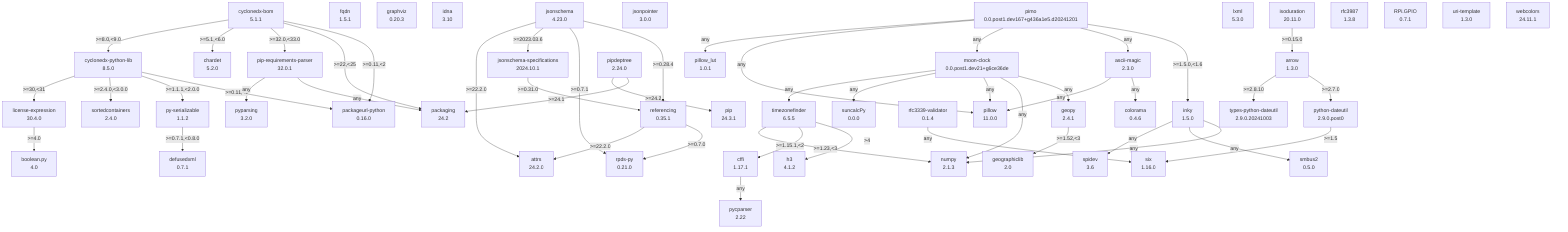 flowchart TD
    classDef missing stroke-dasharray: 5
    arrow["arrow\n1.3.0"]
    ascii-magic["ascii-magic\n2.3.0"]
    attrs["attrs\n24.2.0"]
    boolean-py["boolean.py\n4.0"]
    cffi["cffi\n1.17.1"]
    chardet["chardet\n5.2.0"]
    colorama["colorama\n0.4.6"]
    cyclonedx-bom["cyclonedx-bom\n5.1.1"]
    cyclonedx-python-lib["cyclonedx-python-lib\n8.5.0"]
    defusedxml["defusedxml\n0.7.1"]
    fqdn["fqdn\n1.5.1"]
    geographiclib["geographiclib\n2.0"]
    geopy["geopy\n2.4.1"]
    graphviz["graphviz\n0.20.3"]
    h3["h3\n4.1.2"]
    idna["idna\n3.10"]
    inky["inky\n1.5.0"]
    isoduration["isoduration\n20.11.0"]
    jsonpointer["jsonpointer\n3.0.0"]
    jsonschema-specifications["jsonschema-specifications\n2024.10.1"]
    jsonschema["jsonschema\n4.23.0"]
    license-expression["license-expression\n30.4.0"]
    lxml["lxml\n5.3.0"]
    moon-clock["moon-clock\n0.0.post1.dev21+g6ce36de"]
    numpy["numpy\n2.1.3"]
    packageurl-python["packageurl-python\n0.16.0"]
    packaging["packaging\n24.2"]
    pillow-lut["pillow_lut\n1.0.1"]
    pillow["pillow\n11.0.0"]
    pimo["pimo\n0.0.post1.dev167+g436a1e5.d20241201"]
    pip-requirements-parser["pip-requirements-parser\n32.0.1"]
    pip["pip\n24.3.1"]
    pipdeptree["pipdeptree\n2.24.0"]
    py-serializable["py-serializable\n1.1.2"]
    pycparser["pycparser\n2.22"]
    pyparsing["pyparsing\n3.2.0"]
    python-dateutil["python-dateutil\n2.9.0.post0"]
    referencing["referencing\n0.35.1"]
    rfc3339-validator["rfc3339-validator\n0.1.4"]
    rfc3987["rfc3987\n1.3.8"]
    rpds-py["rpds-py\n0.21.0"]
    rpi-gpio["RPi.GPIO\n0.7.1"]
    six["six\n1.16.0"]
    smbus2["smbus2\n0.5.0"]
    sortedcontainers["sortedcontainers\n2.4.0"]
    spidev["spidev\n3.6"]
    suncalcpy["suncalcPy\n0.0.0"]
    timezonefinder["timezonefinder\n6.5.5"]
    types-python-dateutil["types-python-dateutil\n2.9.0.20241003"]
    uri-template["uri-template\n1.3.0"]
    webcolors["webcolors\n24.11.1"]
    arrow -- ">=2.7.0" --> python-dateutil
    arrow -- ">=2.8.10" --> types-python-dateutil
    ascii-magic -- "any" --> colorama
    ascii-magic -- "any" --> pillow
    cffi -- "any" --> pycparser
    cyclonedx-bom -- ">=0.11,<2" --> packageurl-python
    cyclonedx-bom -- ">=22,<25" --> packaging
    cyclonedx-bom -- ">=32.0,<33.0" --> pip-requirements-parser
    cyclonedx-bom -- ">=5.1,<6.0" --> chardet
    cyclonedx-bom -- ">=8.0,<9.0" --> cyclonedx-python-lib
    cyclonedx-python-lib -- ">=0.11,<2" --> packageurl-python
    cyclonedx-python-lib -- ">=1.1.1,<2.0.0" --> py-serializable
    cyclonedx-python-lib -- ">=2.4.0,<3.0.0" --> sortedcontainers
    cyclonedx-python-lib -- ">=30,<31" --> license-expression
    geopy -- ">=1.52,<3" --> geographiclib
    inky -- "any" --> numpy
    inky -- "any" --> smbus2
    inky -- "any" --> spidev
    isoduration -- ">=0.15.0" --> arrow
    jsonschema -- ">=0.28.4" --> referencing
    jsonschema -- ">=0.7.1" --> rpds-py
    jsonschema -- ">=2023.03.6" --> jsonschema-specifications
    jsonschema -- ">=22.2.0" --> attrs
    jsonschema-specifications -- ">=0.31.0" --> referencing
    license-expression -- ">=4.0" --> boolean-py
    moon-clock -- "any" --> geopy
    moon-clock -- "any" --> numpy
    moon-clock -- "any" --> pillow
    moon-clock -- "any" --> suncalcpy
    moon-clock -- "any" --> timezonefinder
    pimo -- ">=1.5.0,<1.6" --> inky
    pimo -- "any" --> ascii-magic
    pimo -- "any" --> moon-clock
    pimo -- "any" --> pillow
    pimo -- "any" --> pillow-lut
    pip-requirements-parser -- "any" --> packaging
    pip-requirements-parser -- "any" --> pyparsing
    pipdeptree -- ">=24.1" --> packaging
    pipdeptree -- ">=24.2" --> pip
    py-serializable -- ">=0.7.1,<0.8.0" --> defusedxml
    python-dateutil -- ">=1.5" --> six
    referencing -- ">=0.7.0" --> rpds-py
    referencing -- ">=22.2.0" --> attrs
    rfc3339-validator -- "any" --> six
    timezonefinder -- ">4" --> h3
    timezonefinder -- ">=1.15.1,<2" --> cffi
    timezonefinder -- ">=1.23,<3" --> numpy